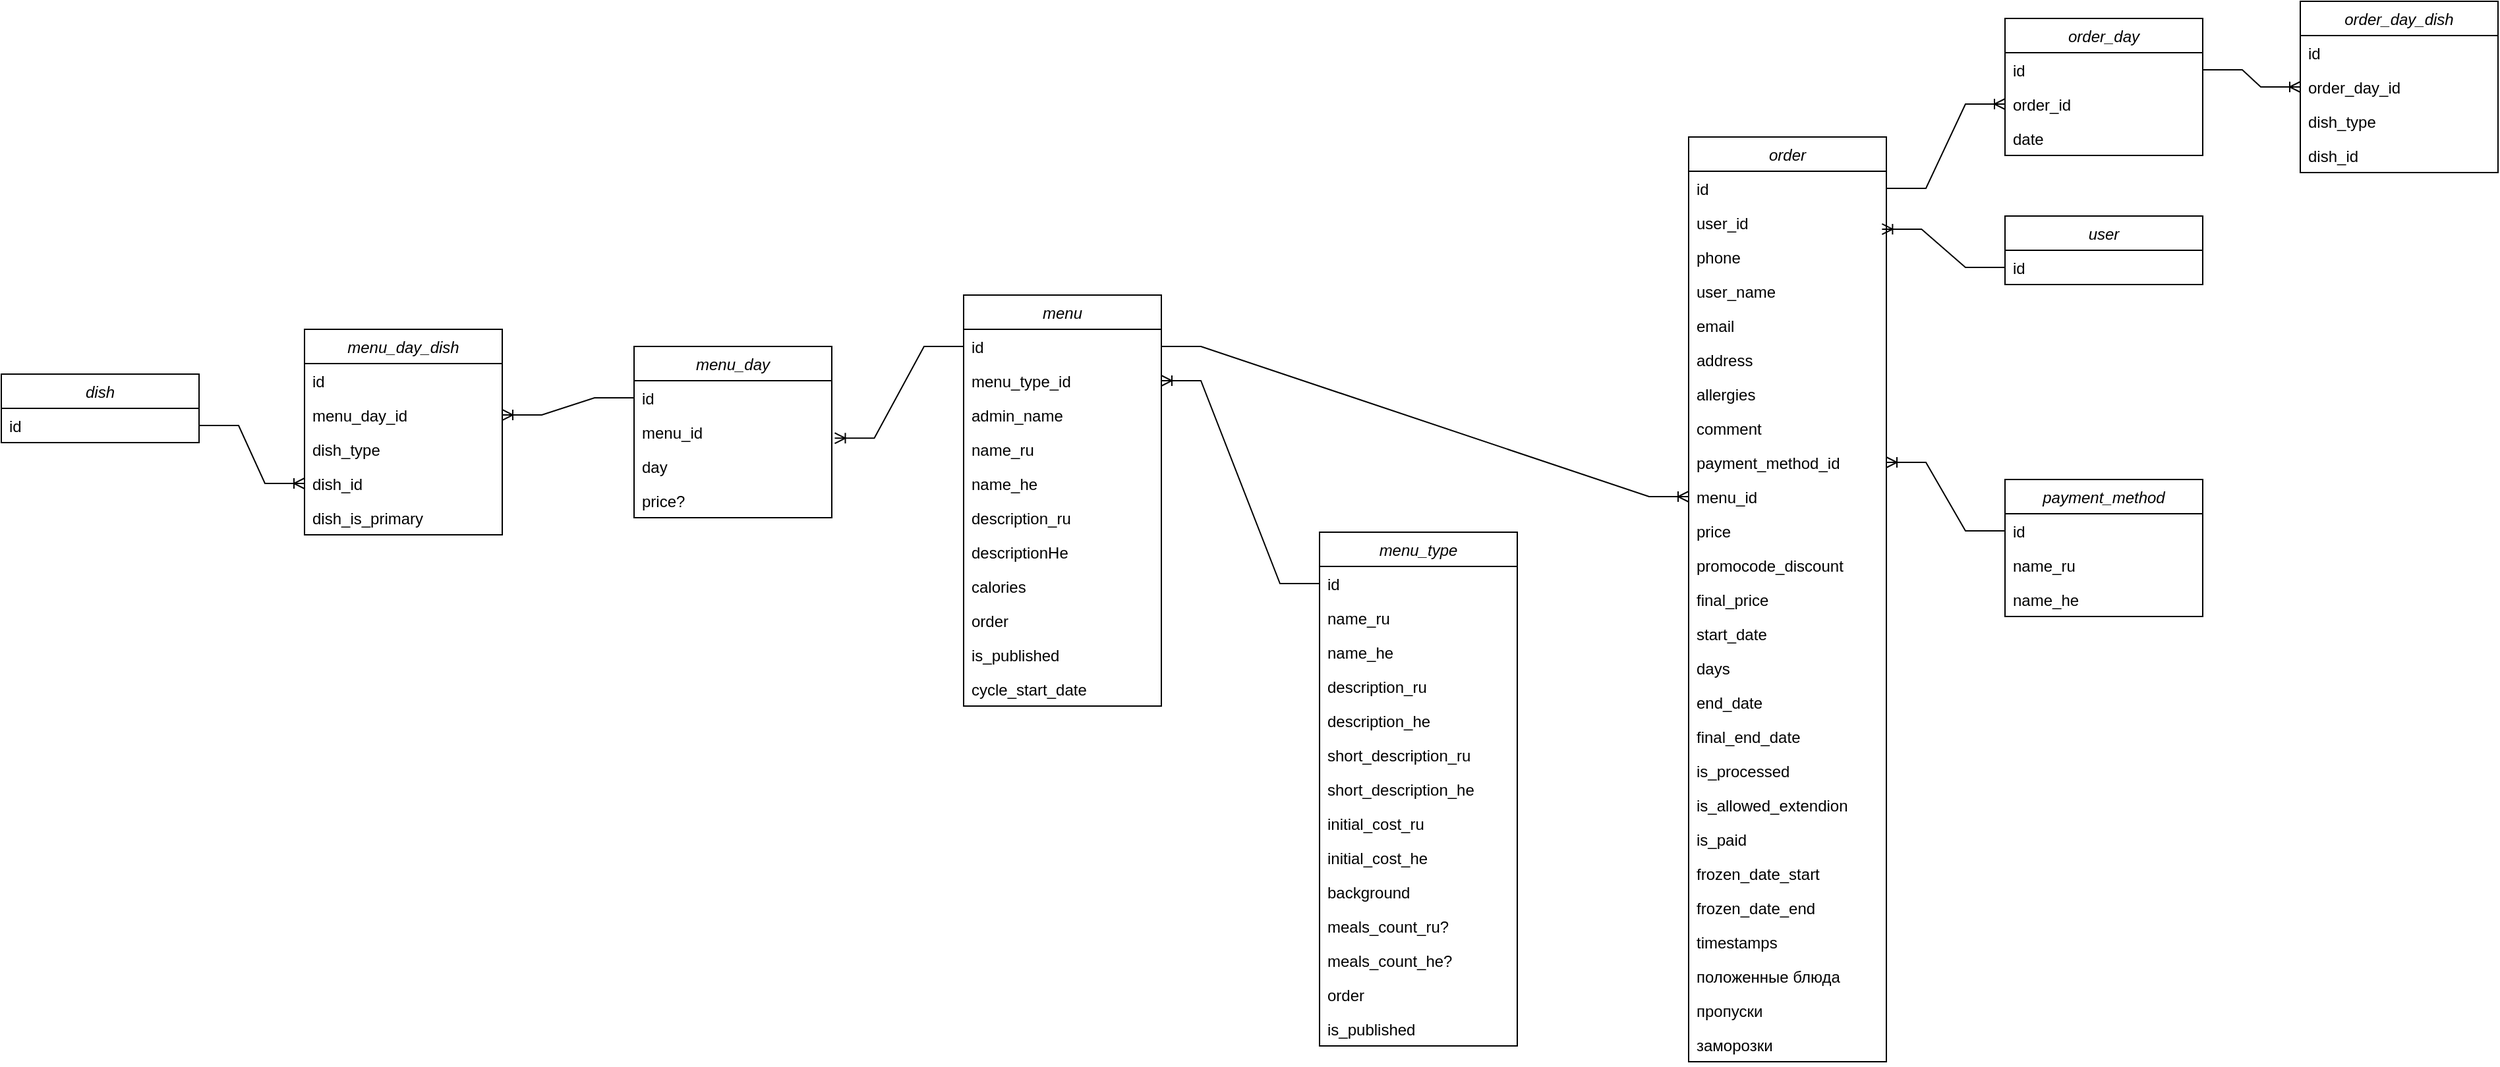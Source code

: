 <mxfile version="26.0.6">
  <diagram id="C5RBs43oDa-KdzZeNtuy" name="Page-1">
    <mxGraphModel dx="2514" dy="2037" grid="1" gridSize="10" guides="1" tooltips="1" connect="1" arrows="1" fold="1" page="1" pageScale="1" pageWidth="827" pageHeight="1169" math="0" shadow="0">
      <root>
        <mxCell id="WIyWlLk6GJQsqaUBKTNV-0" />
        <mxCell id="WIyWlLk6GJQsqaUBKTNV-1" parent="WIyWlLk6GJQsqaUBKTNV-0" />
        <mxCell id="zkfFHV4jXpPFQw0GAbJ--0" value="dish" style="swimlane;fontStyle=2;align=center;verticalAlign=top;childLayout=stackLayout;horizontal=1;startSize=26;horizontalStack=0;resizeParent=1;resizeLast=0;collapsible=1;marginBottom=0;rounded=0;shadow=0;strokeWidth=1;" parent="WIyWlLk6GJQsqaUBKTNV-1" vertex="1">
          <mxGeometry x="-90" y="190" width="150" height="52" as="geometry">
            <mxRectangle x="230" y="140" width="160" height="26" as="alternateBounds" />
          </mxGeometry>
        </mxCell>
        <mxCell id="zkfFHV4jXpPFQw0GAbJ--1" value="id" style="text;align=left;verticalAlign=top;spacingLeft=4;spacingRight=4;overflow=hidden;rotatable=0;points=[[0,0.5],[1,0.5]];portConstraint=eastwest;" parent="zkfFHV4jXpPFQw0GAbJ--0" vertex="1">
          <mxGeometry y="26" width="150" height="26" as="geometry" />
        </mxCell>
        <mxCell id="G6ZXLPOzk_R5k4GUqqPr-0" value="menu" style="swimlane;fontStyle=2;align=center;verticalAlign=top;childLayout=stackLayout;horizontal=1;startSize=26;horizontalStack=0;resizeParent=1;resizeLast=0;collapsible=1;marginBottom=0;rounded=0;shadow=0;strokeWidth=1;" vertex="1" parent="WIyWlLk6GJQsqaUBKTNV-1">
          <mxGeometry x="640" y="130" width="150" height="312" as="geometry">
            <mxRectangle x="230" y="140" width="160" height="26" as="alternateBounds" />
          </mxGeometry>
        </mxCell>
        <mxCell id="G6ZXLPOzk_R5k4GUqqPr-1" value="id" style="text;align=left;verticalAlign=top;spacingLeft=4;spacingRight=4;overflow=hidden;rotatable=0;points=[[0,0.5],[1,0.5]];portConstraint=eastwest;" vertex="1" parent="G6ZXLPOzk_R5k4GUqqPr-0">
          <mxGeometry y="26" width="150" height="26" as="geometry" />
        </mxCell>
        <mxCell id="G6ZXLPOzk_R5k4GUqqPr-4" value="menu_type_id" style="text;align=left;verticalAlign=top;spacingLeft=4;spacingRight=4;overflow=hidden;rotatable=0;points=[[0,0.5],[1,0.5]];portConstraint=eastwest;" vertex="1" parent="G6ZXLPOzk_R5k4GUqqPr-0">
          <mxGeometry y="52" width="150" height="26" as="geometry" />
        </mxCell>
        <mxCell id="G6ZXLPOzk_R5k4GUqqPr-48" value="admin_name" style="text;align=left;verticalAlign=top;spacingLeft=4;spacingRight=4;overflow=hidden;rotatable=0;points=[[0,0.5],[1,0.5]];portConstraint=eastwest;" vertex="1" parent="G6ZXLPOzk_R5k4GUqqPr-0">
          <mxGeometry y="78" width="150" height="26" as="geometry" />
        </mxCell>
        <mxCell id="G6ZXLPOzk_R5k4GUqqPr-44" value="name_ru" style="text;align=left;verticalAlign=top;spacingLeft=4;spacingRight=4;overflow=hidden;rotatable=0;points=[[0,0.5],[1,0.5]];portConstraint=eastwest;" vertex="1" parent="G6ZXLPOzk_R5k4GUqqPr-0">
          <mxGeometry y="104" width="150" height="26" as="geometry" />
        </mxCell>
        <mxCell id="G6ZXLPOzk_R5k4GUqqPr-5" value="name_he" style="text;align=left;verticalAlign=top;spacingLeft=4;spacingRight=4;overflow=hidden;rotatable=0;points=[[0,0.5],[1,0.5]];portConstraint=eastwest;" vertex="1" parent="G6ZXLPOzk_R5k4GUqqPr-0">
          <mxGeometry y="130" width="150" height="26" as="geometry" />
        </mxCell>
        <mxCell id="G6ZXLPOzk_R5k4GUqqPr-6" value="description_ru" style="text;align=left;verticalAlign=top;spacingLeft=4;spacingRight=4;overflow=hidden;rotatable=0;points=[[0,0.5],[1,0.5]];portConstraint=eastwest;" vertex="1" parent="G6ZXLPOzk_R5k4GUqqPr-0">
          <mxGeometry y="156" width="150" height="26" as="geometry" />
        </mxCell>
        <mxCell id="G6ZXLPOzk_R5k4GUqqPr-14" value="descriptionHe" style="text;align=left;verticalAlign=top;spacingLeft=4;spacingRight=4;overflow=hidden;rotatable=0;points=[[0,0.5],[1,0.5]];portConstraint=eastwest;" vertex="1" parent="G6ZXLPOzk_R5k4GUqqPr-0">
          <mxGeometry y="182" width="150" height="26" as="geometry" />
        </mxCell>
        <mxCell id="G6ZXLPOzk_R5k4GUqqPr-7" value="calories" style="text;align=left;verticalAlign=top;spacingLeft=4;spacingRight=4;overflow=hidden;rotatable=0;points=[[0,0.5],[1,0.5]];portConstraint=eastwest;" vertex="1" parent="G6ZXLPOzk_R5k4GUqqPr-0">
          <mxGeometry y="208" width="150" height="26" as="geometry" />
        </mxCell>
        <mxCell id="G6ZXLPOzk_R5k4GUqqPr-46" value="order" style="text;align=left;verticalAlign=top;spacingLeft=4;spacingRight=4;overflow=hidden;rotatable=0;points=[[0,0.5],[1,0.5]];portConstraint=eastwest;" vertex="1" parent="G6ZXLPOzk_R5k4GUqqPr-0">
          <mxGeometry y="234" width="150" height="26" as="geometry" />
        </mxCell>
        <mxCell id="G6ZXLPOzk_R5k4GUqqPr-47" value="is_published" style="text;align=left;verticalAlign=top;spacingLeft=4;spacingRight=4;overflow=hidden;rotatable=0;points=[[0,0.5],[1,0.5]];portConstraint=eastwest;" vertex="1" parent="G6ZXLPOzk_R5k4GUqqPr-0">
          <mxGeometry y="260" width="150" height="26" as="geometry" />
        </mxCell>
        <mxCell id="G6ZXLPOzk_R5k4GUqqPr-58" value="cycle_start_date" style="text;align=left;verticalAlign=top;spacingLeft=4;spacingRight=4;overflow=hidden;rotatable=0;points=[[0,0.5],[1,0.5]];portConstraint=eastwest;" vertex="1" parent="G6ZXLPOzk_R5k4GUqqPr-0">
          <mxGeometry y="286" width="150" height="26" as="geometry" />
        </mxCell>
        <mxCell id="G6ZXLPOzk_R5k4GUqqPr-15" value="menu_day" style="swimlane;fontStyle=2;align=center;verticalAlign=top;childLayout=stackLayout;horizontal=1;startSize=26;horizontalStack=0;resizeParent=1;resizeLast=0;collapsible=1;marginBottom=0;rounded=0;shadow=0;strokeWidth=1;" vertex="1" parent="WIyWlLk6GJQsqaUBKTNV-1">
          <mxGeometry x="390" y="169" width="150" height="130" as="geometry">
            <mxRectangle x="230" y="140" width="160" height="26" as="alternateBounds" />
          </mxGeometry>
        </mxCell>
        <mxCell id="G6ZXLPOzk_R5k4GUqqPr-16" value="id" style="text;align=left;verticalAlign=top;spacingLeft=4;spacingRight=4;overflow=hidden;rotatable=0;points=[[0,0.5],[1,0.5]];portConstraint=eastwest;" vertex="1" parent="G6ZXLPOzk_R5k4GUqqPr-15">
          <mxGeometry y="26" width="150" height="26" as="geometry" />
        </mxCell>
        <mxCell id="G6ZXLPOzk_R5k4GUqqPr-17" value="menu_id" style="text;align=left;verticalAlign=top;spacingLeft=4;spacingRight=4;overflow=hidden;rotatable=0;points=[[0,0.5],[1,0.5]];portConstraint=eastwest;" vertex="1" parent="G6ZXLPOzk_R5k4GUqqPr-15">
          <mxGeometry y="52" width="150" height="26" as="geometry" />
        </mxCell>
        <mxCell id="G6ZXLPOzk_R5k4GUqqPr-28" value="day" style="text;align=left;verticalAlign=top;spacingLeft=4;spacingRight=4;overflow=hidden;rotatable=0;points=[[0,0.5],[1,0.5]];portConstraint=eastwest;" vertex="1" parent="G6ZXLPOzk_R5k4GUqqPr-15">
          <mxGeometry y="78" width="150" height="26" as="geometry" />
        </mxCell>
        <mxCell id="G6ZXLPOzk_R5k4GUqqPr-45" value="price?" style="text;align=left;verticalAlign=top;spacingLeft=4;spacingRight=4;overflow=hidden;rotatable=0;points=[[0,0.5],[1,0.5]];portConstraint=eastwest;" vertex="1" parent="G6ZXLPOzk_R5k4GUqqPr-15">
          <mxGeometry y="104" width="150" height="26" as="geometry" />
        </mxCell>
        <mxCell id="G6ZXLPOzk_R5k4GUqqPr-22" value="menu_day_dish" style="swimlane;fontStyle=2;align=center;verticalAlign=top;childLayout=stackLayout;horizontal=1;startSize=26;horizontalStack=0;resizeParent=1;resizeLast=0;collapsible=1;marginBottom=0;rounded=0;shadow=0;strokeWidth=1;" vertex="1" parent="WIyWlLk6GJQsqaUBKTNV-1">
          <mxGeometry x="140" y="156" width="150" height="156" as="geometry">
            <mxRectangle x="230" y="140" width="160" height="26" as="alternateBounds" />
          </mxGeometry>
        </mxCell>
        <mxCell id="G6ZXLPOzk_R5k4GUqqPr-23" value="id" style="text;align=left;verticalAlign=top;spacingLeft=4;spacingRight=4;overflow=hidden;rotatable=0;points=[[0,0.5],[1,0.5]];portConstraint=eastwest;" vertex="1" parent="G6ZXLPOzk_R5k4GUqqPr-22">
          <mxGeometry y="26" width="150" height="26" as="geometry" />
        </mxCell>
        <mxCell id="G6ZXLPOzk_R5k4GUqqPr-24" value="menu_day_id" style="text;align=left;verticalAlign=top;spacingLeft=4;spacingRight=4;overflow=hidden;rotatable=0;points=[[0,0.5],[1,0.5]];portConstraint=eastwest;" vertex="1" parent="G6ZXLPOzk_R5k4GUqqPr-22">
          <mxGeometry y="52" width="150" height="26" as="geometry" />
        </mxCell>
        <mxCell id="G6ZXLPOzk_R5k4GUqqPr-25" value="dish_type" style="text;align=left;verticalAlign=top;spacingLeft=4;spacingRight=4;overflow=hidden;rotatable=0;points=[[0,0.5],[1,0.5]];portConstraint=eastwest;" vertex="1" parent="G6ZXLPOzk_R5k4GUqqPr-22">
          <mxGeometry y="78" width="150" height="26" as="geometry" />
        </mxCell>
        <mxCell id="G6ZXLPOzk_R5k4GUqqPr-30" value="" style="edgeStyle=entityRelationEdgeStyle;fontSize=12;html=1;endArrow=ERoneToMany;rounded=0;entryX=1;entryY=0.5;entryDx=0;entryDy=0;exitX=1;exitY=0.5;exitDx=0;exitDy=0;" edge="1" parent="G6ZXLPOzk_R5k4GUqqPr-22" source="zkfFHV4jXpPFQw0GAbJ--1">
          <mxGeometry width="100" height="100" relative="1" as="geometry">
            <mxPoint x="100" y="104" as="sourcePoint" />
            <mxPoint y="117" as="targetPoint" />
          </mxGeometry>
        </mxCell>
        <mxCell id="G6ZXLPOzk_R5k4GUqqPr-26" value="dish_id" style="text;align=left;verticalAlign=top;spacingLeft=4;spacingRight=4;overflow=hidden;rotatable=0;points=[[0,0.5],[1,0.5]];portConstraint=eastwest;" vertex="1" parent="G6ZXLPOzk_R5k4GUqqPr-22">
          <mxGeometry y="104" width="150" height="26" as="geometry" />
        </mxCell>
        <mxCell id="G6ZXLPOzk_R5k4GUqqPr-43" value="dish_is_primary" style="text;align=left;verticalAlign=top;spacingLeft=4;spacingRight=4;overflow=hidden;rotatable=0;points=[[0,0.5],[1,0.5]];portConstraint=eastwest;" vertex="1" parent="G6ZXLPOzk_R5k4GUqqPr-22">
          <mxGeometry y="130" width="150" height="26" as="geometry" />
        </mxCell>
        <mxCell id="G6ZXLPOzk_R5k4GUqqPr-27" value="" style="edgeStyle=entityRelationEdgeStyle;fontSize=12;html=1;endArrow=ERoneToMany;rounded=0;entryX=1.015;entryY=0.678;entryDx=0;entryDy=0;entryPerimeter=0;exitX=0;exitY=0.5;exitDx=0;exitDy=0;" edge="1" parent="WIyWlLk6GJQsqaUBKTNV-1" source="G6ZXLPOzk_R5k4GUqqPr-1" target="G6ZXLPOzk_R5k4GUqqPr-17">
          <mxGeometry width="100" height="100" relative="1" as="geometry">
            <mxPoint x="530" y="240" as="sourcePoint" />
            <mxPoint x="610" y="280" as="targetPoint" />
          </mxGeometry>
        </mxCell>
        <mxCell id="G6ZXLPOzk_R5k4GUqqPr-29" value="" style="edgeStyle=entityRelationEdgeStyle;fontSize=12;html=1;endArrow=ERoneToMany;rounded=0;entryX=1;entryY=0.5;entryDx=0;entryDy=0;" edge="1" parent="WIyWlLk6GJQsqaUBKTNV-1" source="G6ZXLPOzk_R5k4GUqqPr-16" target="G6ZXLPOzk_R5k4GUqqPr-24">
          <mxGeometry width="100" height="100" relative="1" as="geometry">
            <mxPoint x="300" y="180" as="sourcePoint" />
            <mxPoint x="350" y="380" as="targetPoint" />
          </mxGeometry>
        </mxCell>
        <mxCell id="G6ZXLPOzk_R5k4GUqqPr-49" value="menu_type" style="swimlane;fontStyle=2;align=center;verticalAlign=top;childLayout=stackLayout;horizontal=1;startSize=26;horizontalStack=0;resizeParent=1;resizeLast=0;collapsible=1;marginBottom=0;rounded=0;shadow=0;strokeWidth=1;" vertex="1" parent="WIyWlLk6GJQsqaUBKTNV-1">
          <mxGeometry x="910" y="310" width="150" height="390" as="geometry">
            <mxRectangle x="230" y="140" width="160" height="26" as="alternateBounds" />
          </mxGeometry>
        </mxCell>
        <mxCell id="G6ZXLPOzk_R5k4GUqqPr-50" value="id" style="text;align=left;verticalAlign=top;spacingLeft=4;spacingRight=4;overflow=hidden;rotatable=0;points=[[0,0.5],[1,0.5]];portConstraint=eastwest;" vertex="1" parent="G6ZXLPOzk_R5k4GUqqPr-49">
          <mxGeometry y="26" width="150" height="26" as="geometry" />
        </mxCell>
        <mxCell id="G6ZXLPOzk_R5k4GUqqPr-56" value="name_ru" style="text;align=left;verticalAlign=top;spacingLeft=4;spacingRight=4;overflow=hidden;rotatable=0;points=[[0,0.5],[1,0.5]];portConstraint=eastwest;" vertex="1" parent="G6ZXLPOzk_R5k4GUqqPr-49">
          <mxGeometry y="52" width="150" height="26" as="geometry" />
        </mxCell>
        <mxCell id="G6ZXLPOzk_R5k4GUqqPr-61" value="name_he" style="text;align=left;verticalAlign=top;spacingLeft=4;spacingRight=4;overflow=hidden;rotatable=0;points=[[0,0.5],[1,0.5]];portConstraint=eastwest;" vertex="1" parent="G6ZXLPOzk_R5k4GUqqPr-49">
          <mxGeometry y="78" width="150" height="26" as="geometry" />
        </mxCell>
        <mxCell id="G6ZXLPOzk_R5k4GUqqPr-62" value="description_ru" style="text;align=left;verticalAlign=top;spacingLeft=4;spacingRight=4;overflow=hidden;rotatable=0;points=[[0,0.5],[1,0.5]];portConstraint=eastwest;" vertex="1" parent="G6ZXLPOzk_R5k4GUqqPr-49">
          <mxGeometry y="104" width="150" height="26" as="geometry" />
        </mxCell>
        <mxCell id="G6ZXLPOzk_R5k4GUqqPr-63" value="description_he" style="text;align=left;verticalAlign=top;spacingLeft=4;spacingRight=4;overflow=hidden;rotatable=0;points=[[0,0.5],[1,0.5]];portConstraint=eastwest;" vertex="1" parent="G6ZXLPOzk_R5k4GUqqPr-49">
          <mxGeometry y="130" width="150" height="26" as="geometry" />
        </mxCell>
        <mxCell id="G6ZXLPOzk_R5k4GUqqPr-113" value="short_description_ru" style="text;align=left;verticalAlign=top;spacingLeft=4;spacingRight=4;overflow=hidden;rotatable=0;points=[[0,0.5],[1,0.5]];portConstraint=eastwest;" vertex="1" parent="G6ZXLPOzk_R5k4GUqqPr-49">
          <mxGeometry y="156" width="150" height="26" as="geometry" />
        </mxCell>
        <mxCell id="G6ZXLPOzk_R5k4GUqqPr-114" value="short_description_he" style="text;align=left;verticalAlign=top;spacingLeft=4;spacingRight=4;overflow=hidden;rotatable=0;points=[[0,0.5],[1,0.5]];portConstraint=eastwest;" vertex="1" parent="G6ZXLPOzk_R5k4GUqqPr-49">
          <mxGeometry y="182" width="150" height="26" as="geometry" />
        </mxCell>
        <mxCell id="G6ZXLPOzk_R5k4GUqqPr-64" value="initial_cost_ru" style="text;align=left;verticalAlign=top;spacingLeft=4;spacingRight=4;overflow=hidden;rotatable=0;points=[[0,0.5],[1,0.5]];portConstraint=eastwest;" vertex="1" parent="G6ZXLPOzk_R5k4GUqqPr-49">
          <mxGeometry y="208" width="150" height="26" as="geometry" />
        </mxCell>
        <mxCell id="G6ZXLPOzk_R5k4GUqqPr-65" value="initial_cost_he" style="text;align=left;verticalAlign=top;spacingLeft=4;spacingRight=4;overflow=hidden;rotatable=0;points=[[0,0.5],[1,0.5]];portConstraint=eastwest;" vertex="1" parent="G6ZXLPOzk_R5k4GUqqPr-49">
          <mxGeometry y="234" width="150" height="26" as="geometry" />
        </mxCell>
        <mxCell id="G6ZXLPOzk_R5k4GUqqPr-115" value="background" style="text;align=left;verticalAlign=top;spacingLeft=4;spacingRight=4;overflow=hidden;rotatable=0;points=[[0,0.5],[1,0.5]];portConstraint=eastwest;" vertex="1" parent="G6ZXLPOzk_R5k4GUqqPr-49">
          <mxGeometry y="260" width="150" height="26" as="geometry" />
        </mxCell>
        <mxCell id="G6ZXLPOzk_R5k4GUqqPr-60" value="meals_count_ru?" style="text;align=left;verticalAlign=top;spacingLeft=4;spacingRight=4;overflow=hidden;rotatable=0;points=[[0,0.5],[1,0.5]];portConstraint=eastwest;" vertex="1" parent="G6ZXLPOzk_R5k4GUqqPr-49">
          <mxGeometry y="286" width="150" height="26" as="geometry" />
        </mxCell>
        <mxCell id="G6ZXLPOzk_R5k4GUqqPr-55" value="meals_count_he?" style="text;align=left;verticalAlign=top;spacingLeft=4;spacingRight=4;overflow=hidden;rotatable=0;points=[[0,0.5],[1,0.5]];portConstraint=eastwest;" vertex="1" parent="G6ZXLPOzk_R5k4GUqqPr-49">
          <mxGeometry y="312" width="150" height="26" as="geometry" />
        </mxCell>
        <mxCell id="G6ZXLPOzk_R5k4GUqqPr-66" value="order" style="text;align=left;verticalAlign=top;spacingLeft=4;spacingRight=4;overflow=hidden;rotatable=0;points=[[0,0.5],[1,0.5]];portConstraint=eastwest;" vertex="1" parent="G6ZXLPOzk_R5k4GUqqPr-49">
          <mxGeometry y="338" width="150" height="26" as="geometry" />
        </mxCell>
        <mxCell id="G6ZXLPOzk_R5k4GUqqPr-59" value="is_published" style="text;align=left;verticalAlign=top;spacingLeft=4;spacingRight=4;overflow=hidden;rotatable=0;points=[[0,0.5],[1,0.5]];portConstraint=eastwest;" vertex="1" parent="G6ZXLPOzk_R5k4GUqqPr-49">
          <mxGeometry y="364" width="150" height="26" as="geometry" />
        </mxCell>
        <mxCell id="G6ZXLPOzk_R5k4GUqqPr-54" value="" style="edgeStyle=entityRelationEdgeStyle;fontSize=12;html=1;endArrow=ERoneToMany;rounded=0;entryX=1;entryY=0.5;entryDx=0;entryDy=0;exitX=0;exitY=0.5;exitDx=0;exitDy=0;" edge="1" parent="WIyWlLk6GJQsqaUBKTNV-1" source="G6ZXLPOzk_R5k4GUqqPr-50" target="G6ZXLPOzk_R5k4GUqqPr-4">
          <mxGeometry width="100" height="100" relative="1" as="geometry">
            <mxPoint x="1008" y="169" as="sourcePoint" />
            <mxPoint x="910" y="239" as="targetPoint" />
          </mxGeometry>
        </mxCell>
        <mxCell id="G6ZXLPOzk_R5k4GUqqPr-67" value="user" style="swimlane;fontStyle=2;align=center;verticalAlign=top;childLayout=stackLayout;horizontal=1;startSize=26;horizontalStack=0;resizeParent=1;resizeLast=0;collapsible=1;marginBottom=0;rounded=0;shadow=0;strokeWidth=1;" vertex="1" parent="WIyWlLk6GJQsqaUBKTNV-1">
          <mxGeometry x="1430" y="70" width="150" height="52" as="geometry">
            <mxRectangle x="230" y="140" width="160" height="26" as="alternateBounds" />
          </mxGeometry>
        </mxCell>
        <mxCell id="G6ZXLPOzk_R5k4GUqqPr-68" value="id" style="text;align=left;verticalAlign=top;spacingLeft=4;spacingRight=4;overflow=hidden;rotatable=0;points=[[0,0.5],[1,0.5]];portConstraint=eastwest;" vertex="1" parent="G6ZXLPOzk_R5k4GUqqPr-67">
          <mxGeometry y="26" width="150" height="26" as="geometry" />
        </mxCell>
        <mxCell id="G6ZXLPOzk_R5k4GUqqPr-72" value="order" style="swimlane;fontStyle=2;align=center;verticalAlign=top;childLayout=stackLayout;horizontal=1;startSize=26;horizontalStack=0;resizeParent=1;resizeLast=0;collapsible=1;marginBottom=0;rounded=0;shadow=0;strokeWidth=1;" vertex="1" parent="WIyWlLk6GJQsqaUBKTNV-1">
          <mxGeometry x="1190" y="10" width="150" height="702" as="geometry">
            <mxRectangle x="230" y="140" width="160" height="26" as="alternateBounds" />
          </mxGeometry>
        </mxCell>
        <mxCell id="G6ZXLPOzk_R5k4GUqqPr-73" value="id" style="text;align=left;verticalAlign=top;spacingLeft=4;spacingRight=4;overflow=hidden;rotatable=0;points=[[0,0.5],[1,0.5]];portConstraint=eastwest;" vertex="1" parent="G6ZXLPOzk_R5k4GUqqPr-72">
          <mxGeometry y="26" width="150" height="26" as="geometry" />
        </mxCell>
        <mxCell id="G6ZXLPOzk_R5k4GUqqPr-75" value="user_id" style="text;align=left;verticalAlign=top;spacingLeft=4;spacingRight=4;overflow=hidden;rotatable=0;points=[[0,0.5],[1,0.5]];portConstraint=eastwest;" vertex="1" parent="G6ZXLPOzk_R5k4GUqqPr-72">
          <mxGeometry y="52" width="150" height="26" as="geometry" />
        </mxCell>
        <mxCell id="G6ZXLPOzk_R5k4GUqqPr-76" value="phone" style="text;align=left;verticalAlign=top;spacingLeft=4;spacingRight=4;overflow=hidden;rotatable=0;points=[[0,0.5],[1,0.5]];portConstraint=eastwest;" vertex="1" parent="G6ZXLPOzk_R5k4GUqqPr-72">
          <mxGeometry y="78" width="150" height="26" as="geometry" />
        </mxCell>
        <mxCell id="G6ZXLPOzk_R5k4GUqqPr-77" value="user_name" style="text;align=left;verticalAlign=top;spacingLeft=4;spacingRight=4;overflow=hidden;rotatable=0;points=[[0,0.5],[1,0.5]];portConstraint=eastwest;" vertex="1" parent="G6ZXLPOzk_R5k4GUqqPr-72">
          <mxGeometry y="104" width="150" height="26" as="geometry" />
        </mxCell>
        <mxCell id="G6ZXLPOzk_R5k4GUqqPr-74" value="email" style="text;align=left;verticalAlign=top;spacingLeft=4;spacingRight=4;overflow=hidden;rotatable=0;points=[[0,0.5],[1,0.5]];portConstraint=eastwest;" vertex="1" parent="G6ZXLPOzk_R5k4GUqqPr-72">
          <mxGeometry y="130" width="150" height="26" as="geometry" />
        </mxCell>
        <mxCell id="G6ZXLPOzk_R5k4GUqqPr-78" value="address" style="text;align=left;verticalAlign=top;spacingLeft=4;spacingRight=4;overflow=hidden;rotatable=0;points=[[0,0.5],[1,0.5]];portConstraint=eastwest;" vertex="1" parent="G6ZXLPOzk_R5k4GUqqPr-72">
          <mxGeometry y="156" width="150" height="26" as="geometry" />
        </mxCell>
        <mxCell id="G6ZXLPOzk_R5k4GUqqPr-107" value="allergies" style="text;align=left;verticalAlign=top;spacingLeft=4;spacingRight=4;overflow=hidden;rotatable=0;points=[[0,0.5],[1,0.5]];portConstraint=eastwest;" vertex="1" parent="G6ZXLPOzk_R5k4GUqqPr-72">
          <mxGeometry y="182" width="150" height="26" as="geometry" />
        </mxCell>
        <mxCell id="G6ZXLPOzk_R5k4GUqqPr-79" value="comment" style="text;align=left;verticalAlign=top;spacingLeft=4;spacingRight=4;overflow=hidden;rotatable=0;points=[[0,0.5],[1,0.5]];portConstraint=eastwest;" vertex="1" parent="G6ZXLPOzk_R5k4GUqqPr-72">
          <mxGeometry y="208" width="150" height="26" as="geometry" />
        </mxCell>
        <mxCell id="G6ZXLPOzk_R5k4GUqqPr-89" value="payment_method_id" style="text;align=left;verticalAlign=top;spacingLeft=4;spacingRight=4;overflow=hidden;rotatable=0;points=[[0,0.5],[1,0.5]];portConstraint=eastwest;" vertex="1" parent="G6ZXLPOzk_R5k4GUqqPr-72">
          <mxGeometry y="234" width="150" height="26" as="geometry" />
        </mxCell>
        <mxCell id="G6ZXLPOzk_R5k4GUqqPr-92" value="menu_id" style="text;align=left;verticalAlign=top;spacingLeft=4;spacingRight=4;overflow=hidden;rotatable=0;points=[[0,0.5],[1,0.5]];portConstraint=eastwest;" vertex="1" parent="G6ZXLPOzk_R5k4GUqqPr-72">
          <mxGeometry y="260" width="150" height="26" as="geometry" />
        </mxCell>
        <mxCell id="G6ZXLPOzk_R5k4GUqqPr-104" value="price" style="text;align=left;verticalAlign=top;spacingLeft=4;spacingRight=4;overflow=hidden;rotatable=0;points=[[0,0.5],[1,0.5]];portConstraint=eastwest;" vertex="1" parent="G6ZXLPOzk_R5k4GUqqPr-72">
          <mxGeometry y="286" width="150" height="26" as="geometry" />
        </mxCell>
        <mxCell id="G6ZXLPOzk_R5k4GUqqPr-105" value="promocode_discount" style="text;align=left;verticalAlign=top;spacingLeft=4;spacingRight=4;overflow=hidden;rotatable=0;points=[[0,0.5],[1,0.5]];portConstraint=eastwest;" vertex="1" parent="G6ZXLPOzk_R5k4GUqqPr-72">
          <mxGeometry y="312" width="150" height="26" as="geometry" />
        </mxCell>
        <mxCell id="G6ZXLPOzk_R5k4GUqqPr-106" value="final_price" style="text;align=left;verticalAlign=top;spacingLeft=4;spacingRight=4;overflow=hidden;rotatable=0;points=[[0,0.5],[1,0.5]];portConstraint=eastwest;" vertex="1" parent="G6ZXLPOzk_R5k4GUqqPr-72">
          <mxGeometry y="338" width="150" height="26" as="geometry" />
        </mxCell>
        <mxCell id="G6ZXLPOzk_R5k4GUqqPr-96" value="start_date" style="text;align=left;verticalAlign=top;spacingLeft=4;spacingRight=4;overflow=hidden;rotatable=0;points=[[0,0.5],[1,0.5]];portConstraint=eastwest;" vertex="1" parent="G6ZXLPOzk_R5k4GUqqPr-72">
          <mxGeometry y="364" width="150" height="26" as="geometry" />
        </mxCell>
        <mxCell id="G6ZXLPOzk_R5k4GUqqPr-97" value="days" style="text;align=left;verticalAlign=top;spacingLeft=4;spacingRight=4;overflow=hidden;rotatable=0;points=[[0,0.5],[1,0.5]];portConstraint=eastwest;" vertex="1" parent="G6ZXLPOzk_R5k4GUqqPr-72">
          <mxGeometry y="390" width="150" height="26" as="geometry" />
        </mxCell>
        <mxCell id="G6ZXLPOzk_R5k4GUqqPr-98" value="end_date" style="text;align=left;verticalAlign=top;spacingLeft=4;spacingRight=4;overflow=hidden;rotatable=0;points=[[0,0.5],[1,0.5]];portConstraint=eastwest;" vertex="1" parent="G6ZXLPOzk_R5k4GUqqPr-72">
          <mxGeometry y="416" width="150" height="26" as="geometry" />
        </mxCell>
        <mxCell id="G6ZXLPOzk_R5k4GUqqPr-99" value="final_end_date" style="text;align=left;verticalAlign=top;spacingLeft=4;spacingRight=4;overflow=hidden;rotatable=0;points=[[0,0.5],[1,0.5]];portConstraint=eastwest;" vertex="1" parent="G6ZXLPOzk_R5k4GUqqPr-72">
          <mxGeometry y="442" width="150" height="26" as="geometry" />
        </mxCell>
        <mxCell id="G6ZXLPOzk_R5k4GUqqPr-102" value="is_processed" style="text;align=left;verticalAlign=top;spacingLeft=4;spacingRight=4;overflow=hidden;rotatable=0;points=[[0,0.5],[1,0.5]];portConstraint=eastwest;" vertex="1" parent="G6ZXLPOzk_R5k4GUqqPr-72">
          <mxGeometry y="468" width="150" height="26" as="geometry" />
        </mxCell>
        <mxCell id="G6ZXLPOzk_R5k4GUqqPr-103" value="is_allowed_extendion" style="text;align=left;verticalAlign=top;spacingLeft=4;spacingRight=4;overflow=hidden;rotatable=0;points=[[0,0.5],[1,0.5]];portConstraint=eastwest;" vertex="1" parent="G6ZXLPOzk_R5k4GUqqPr-72">
          <mxGeometry y="494" width="150" height="26" as="geometry" />
        </mxCell>
        <mxCell id="G6ZXLPOzk_R5k4GUqqPr-108" value="is_paid" style="text;align=left;verticalAlign=top;spacingLeft=4;spacingRight=4;overflow=hidden;rotatable=0;points=[[0,0.5],[1,0.5]];portConstraint=eastwest;" vertex="1" parent="G6ZXLPOzk_R5k4GUqqPr-72">
          <mxGeometry y="520" width="150" height="26" as="geometry" />
        </mxCell>
        <mxCell id="G6ZXLPOzk_R5k4GUqqPr-111" value="frozen_date_start" style="text;align=left;verticalAlign=top;spacingLeft=4;spacingRight=4;overflow=hidden;rotatable=0;points=[[0,0.5],[1,0.5]];portConstraint=eastwest;" vertex="1" parent="G6ZXLPOzk_R5k4GUqqPr-72">
          <mxGeometry y="546" width="150" height="26" as="geometry" />
        </mxCell>
        <mxCell id="G6ZXLPOzk_R5k4GUqqPr-112" value="frozen_date_end" style="text;align=left;verticalAlign=top;spacingLeft=4;spacingRight=4;overflow=hidden;rotatable=0;points=[[0,0.5],[1,0.5]];portConstraint=eastwest;" vertex="1" parent="G6ZXLPOzk_R5k4GUqqPr-72">
          <mxGeometry y="572" width="150" height="26" as="geometry" />
        </mxCell>
        <mxCell id="G6ZXLPOzk_R5k4GUqqPr-109" value="timestamps" style="text;align=left;verticalAlign=top;spacingLeft=4;spacingRight=4;overflow=hidden;rotatable=0;points=[[0,0.5],[1,0.5]];portConstraint=eastwest;" vertex="1" parent="G6ZXLPOzk_R5k4GUqqPr-72">
          <mxGeometry y="598" width="150" height="26" as="geometry" />
        </mxCell>
        <mxCell id="G6ZXLPOzk_R5k4GUqqPr-94" value="положенные блюда" style="text;align=left;verticalAlign=top;spacingLeft=4;spacingRight=4;overflow=hidden;rotatable=0;points=[[0,0.5],[1,0.5]];portConstraint=eastwest;" vertex="1" parent="G6ZXLPOzk_R5k4GUqqPr-72">
          <mxGeometry y="624" width="150" height="26" as="geometry" />
        </mxCell>
        <mxCell id="G6ZXLPOzk_R5k4GUqqPr-100" value="пропуски" style="text;align=left;verticalAlign=top;spacingLeft=4;spacingRight=4;overflow=hidden;rotatable=0;points=[[0,0.5],[1,0.5]];portConstraint=eastwest;" vertex="1" parent="G6ZXLPOzk_R5k4GUqqPr-72">
          <mxGeometry y="650" width="150" height="26" as="geometry" />
        </mxCell>
        <mxCell id="G6ZXLPOzk_R5k4GUqqPr-101" value="заморозки" style="text;align=left;verticalAlign=top;spacingLeft=4;spacingRight=4;overflow=hidden;rotatable=0;points=[[0,0.5],[1,0.5]];portConstraint=eastwest;" vertex="1" parent="G6ZXLPOzk_R5k4GUqqPr-72">
          <mxGeometry y="676" width="150" height="26" as="geometry" />
        </mxCell>
        <mxCell id="G6ZXLPOzk_R5k4GUqqPr-80" value="payment_method" style="swimlane;fontStyle=2;align=center;verticalAlign=top;childLayout=stackLayout;horizontal=1;startSize=26;horizontalStack=0;resizeParent=1;resizeLast=0;collapsible=1;marginBottom=0;rounded=0;shadow=0;strokeWidth=1;" vertex="1" parent="WIyWlLk6GJQsqaUBKTNV-1">
          <mxGeometry x="1430" y="270" width="150" height="104" as="geometry">
            <mxRectangle x="230" y="140" width="160" height="26" as="alternateBounds" />
          </mxGeometry>
        </mxCell>
        <mxCell id="G6ZXLPOzk_R5k4GUqqPr-81" value="id" style="text;align=left;verticalAlign=top;spacingLeft=4;spacingRight=4;overflow=hidden;rotatable=0;points=[[0,0.5],[1,0.5]];portConstraint=eastwest;" vertex="1" parent="G6ZXLPOzk_R5k4GUqqPr-80">
          <mxGeometry y="26" width="150" height="26" as="geometry" />
        </mxCell>
        <mxCell id="G6ZXLPOzk_R5k4GUqqPr-82" value="name_ru" style="text;align=left;verticalAlign=top;spacingLeft=4;spacingRight=4;overflow=hidden;rotatable=0;points=[[0,0.5],[1,0.5]];portConstraint=eastwest;" vertex="1" parent="G6ZXLPOzk_R5k4GUqqPr-80">
          <mxGeometry y="52" width="150" height="26" as="geometry" />
        </mxCell>
        <mxCell id="G6ZXLPOzk_R5k4GUqqPr-88" value="name_he" style="text;align=left;verticalAlign=top;spacingLeft=4;spacingRight=4;overflow=hidden;rotatable=0;points=[[0,0.5],[1,0.5]];portConstraint=eastwest;" vertex="1" parent="G6ZXLPOzk_R5k4GUqqPr-80">
          <mxGeometry y="78" width="150" height="26" as="geometry" />
        </mxCell>
        <mxCell id="G6ZXLPOzk_R5k4GUqqPr-90" value="" style="edgeStyle=entityRelationEdgeStyle;fontSize=12;html=1;endArrow=ERoneToMany;rounded=0;entryX=1;entryY=0.5;entryDx=0;entryDy=0;" edge="1" parent="WIyWlLk6GJQsqaUBKTNV-1" source="G6ZXLPOzk_R5k4GUqqPr-81" target="G6ZXLPOzk_R5k4GUqqPr-89">
          <mxGeometry width="100" height="100" relative="1" as="geometry">
            <mxPoint x="1530" y="516" as="sourcePoint" />
            <mxPoint x="1440" y="462" as="targetPoint" />
          </mxGeometry>
        </mxCell>
        <mxCell id="G6ZXLPOzk_R5k4GUqqPr-91" value="" style="edgeStyle=entityRelationEdgeStyle;fontSize=12;html=1;endArrow=ERoneToMany;rounded=0;entryX=0.978;entryY=0.691;entryDx=0;entryDy=0;entryPerimeter=0;exitX=0;exitY=0.5;exitDx=0;exitDy=0;" edge="1" parent="WIyWlLk6GJQsqaUBKTNV-1" source="G6ZXLPOzk_R5k4GUqqPr-68" target="G6ZXLPOzk_R5k4GUqqPr-75">
          <mxGeometry width="100" height="100" relative="1" as="geometry">
            <mxPoint x="1570" y="368" as="sourcePoint" />
            <mxPoint x="1390" y="431" as="targetPoint" />
          </mxGeometry>
        </mxCell>
        <mxCell id="G6ZXLPOzk_R5k4GUqqPr-93" value="" style="edgeStyle=entityRelationEdgeStyle;fontSize=12;html=1;endArrow=ERoneToMany;rounded=0;entryX=0;entryY=0.5;entryDx=0;entryDy=0;exitX=1;exitY=0.5;exitDx=0;exitDy=0;" edge="1" parent="WIyWlLk6GJQsqaUBKTNV-1" source="G6ZXLPOzk_R5k4GUqqPr-1" target="G6ZXLPOzk_R5k4GUqqPr-92">
          <mxGeometry width="100" height="100" relative="1" as="geometry">
            <mxPoint x="1470" y="405" as="sourcePoint" />
            <mxPoint x="1390" y="431" as="targetPoint" />
          </mxGeometry>
        </mxCell>
        <mxCell id="G6ZXLPOzk_R5k4GUqqPr-122" value="order_day" style="swimlane;fontStyle=2;align=center;verticalAlign=top;childLayout=stackLayout;horizontal=1;startSize=26;horizontalStack=0;resizeParent=1;resizeLast=0;collapsible=1;marginBottom=0;rounded=0;shadow=0;strokeWidth=1;" vertex="1" parent="WIyWlLk6GJQsqaUBKTNV-1">
          <mxGeometry x="1430" y="-80" width="150" height="104" as="geometry">
            <mxRectangle x="230" y="140" width="160" height="26" as="alternateBounds" />
          </mxGeometry>
        </mxCell>
        <mxCell id="G6ZXLPOzk_R5k4GUqqPr-123" value="id" style="text;align=left;verticalAlign=top;spacingLeft=4;spacingRight=4;overflow=hidden;rotatable=0;points=[[0,0.5],[1,0.5]];portConstraint=eastwest;" vertex="1" parent="G6ZXLPOzk_R5k4GUqqPr-122">
          <mxGeometry y="26" width="150" height="26" as="geometry" />
        </mxCell>
        <mxCell id="G6ZXLPOzk_R5k4GUqqPr-124" value="order_id" style="text;align=left;verticalAlign=top;spacingLeft=4;spacingRight=4;overflow=hidden;rotatable=0;points=[[0,0.5],[1,0.5]];portConstraint=eastwest;" vertex="1" parent="G6ZXLPOzk_R5k4GUqqPr-122">
          <mxGeometry y="52" width="150" height="26" as="geometry" />
        </mxCell>
        <mxCell id="G6ZXLPOzk_R5k4GUqqPr-125" value="date" style="text;align=left;verticalAlign=top;spacingLeft=4;spacingRight=4;overflow=hidden;rotatable=0;points=[[0,0.5],[1,0.5]];portConstraint=eastwest;" vertex="1" parent="G6ZXLPOzk_R5k4GUqqPr-122">
          <mxGeometry y="78" width="150" height="26" as="geometry" />
        </mxCell>
        <mxCell id="G6ZXLPOzk_R5k4GUqqPr-126" value="order_day_dish" style="swimlane;fontStyle=2;align=center;verticalAlign=top;childLayout=stackLayout;horizontal=1;startSize=26;horizontalStack=0;resizeParent=1;resizeLast=0;collapsible=1;marginBottom=0;rounded=0;shadow=0;strokeWidth=1;" vertex="1" parent="WIyWlLk6GJQsqaUBKTNV-1">
          <mxGeometry x="1654" y="-93" width="150" height="130" as="geometry">
            <mxRectangle x="230" y="140" width="160" height="26" as="alternateBounds" />
          </mxGeometry>
        </mxCell>
        <mxCell id="G6ZXLPOzk_R5k4GUqqPr-127" value="id" style="text;align=left;verticalAlign=top;spacingLeft=4;spacingRight=4;overflow=hidden;rotatable=0;points=[[0,0.5],[1,0.5]];portConstraint=eastwest;" vertex="1" parent="G6ZXLPOzk_R5k4GUqqPr-126">
          <mxGeometry y="26" width="150" height="26" as="geometry" />
        </mxCell>
        <mxCell id="G6ZXLPOzk_R5k4GUqqPr-128" value="order_day_id" style="text;align=left;verticalAlign=top;spacingLeft=4;spacingRight=4;overflow=hidden;rotatable=0;points=[[0,0.5],[1,0.5]];portConstraint=eastwest;" vertex="1" parent="G6ZXLPOzk_R5k4GUqqPr-126">
          <mxGeometry y="52" width="150" height="26" as="geometry" />
        </mxCell>
        <mxCell id="G6ZXLPOzk_R5k4GUqqPr-129" value="dish_type" style="text;align=left;verticalAlign=top;spacingLeft=4;spacingRight=4;overflow=hidden;rotatable=0;points=[[0,0.5],[1,0.5]];portConstraint=eastwest;" vertex="1" parent="G6ZXLPOzk_R5k4GUqqPr-126">
          <mxGeometry y="78" width="150" height="26" as="geometry" />
        </mxCell>
        <mxCell id="G6ZXLPOzk_R5k4GUqqPr-130" value="dish_id" style="text;align=left;verticalAlign=top;spacingLeft=4;spacingRight=4;overflow=hidden;rotatable=0;points=[[0,0.5],[1,0.5]];portConstraint=eastwest;" vertex="1" parent="G6ZXLPOzk_R5k4GUqqPr-126">
          <mxGeometry y="104" width="150" height="26" as="geometry" />
        </mxCell>
        <mxCell id="G6ZXLPOzk_R5k4GUqqPr-131" value="" style="edgeStyle=entityRelationEdgeStyle;fontSize=12;html=1;endArrow=ERoneToMany;rounded=0;entryX=0;entryY=0.5;entryDx=0;entryDy=0;exitX=1;exitY=0.5;exitDx=0;exitDy=0;" edge="1" parent="WIyWlLk6GJQsqaUBKTNV-1" source="G6ZXLPOzk_R5k4GUqqPr-73" target="G6ZXLPOzk_R5k4GUqqPr-124">
          <mxGeometry width="100" height="100" relative="1" as="geometry">
            <mxPoint x="1530" y="611" as="sourcePoint" />
            <mxPoint x="1440" y="559" as="targetPoint" />
          </mxGeometry>
        </mxCell>
        <mxCell id="G6ZXLPOzk_R5k4GUqqPr-132" value="" style="edgeStyle=entityRelationEdgeStyle;fontSize=12;html=1;endArrow=ERoneToMany;rounded=0;exitX=1;exitY=0.5;exitDx=0;exitDy=0;entryX=0;entryY=0.5;entryDx=0;entryDy=0;" edge="1" parent="WIyWlLk6GJQsqaUBKTNV-1" source="G6ZXLPOzk_R5k4GUqqPr-123" target="G6ZXLPOzk_R5k4GUqqPr-128">
          <mxGeometry width="100" height="100" relative="1" as="geometry">
            <mxPoint x="1350" y="59" as="sourcePoint" />
            <mxPoint x="1660" y="10" as="targetPoint" />
          </mxGeometry>
        </mxCell>
      </root>
    </mxGraphModel>
  </diagram>
</mxfile>
